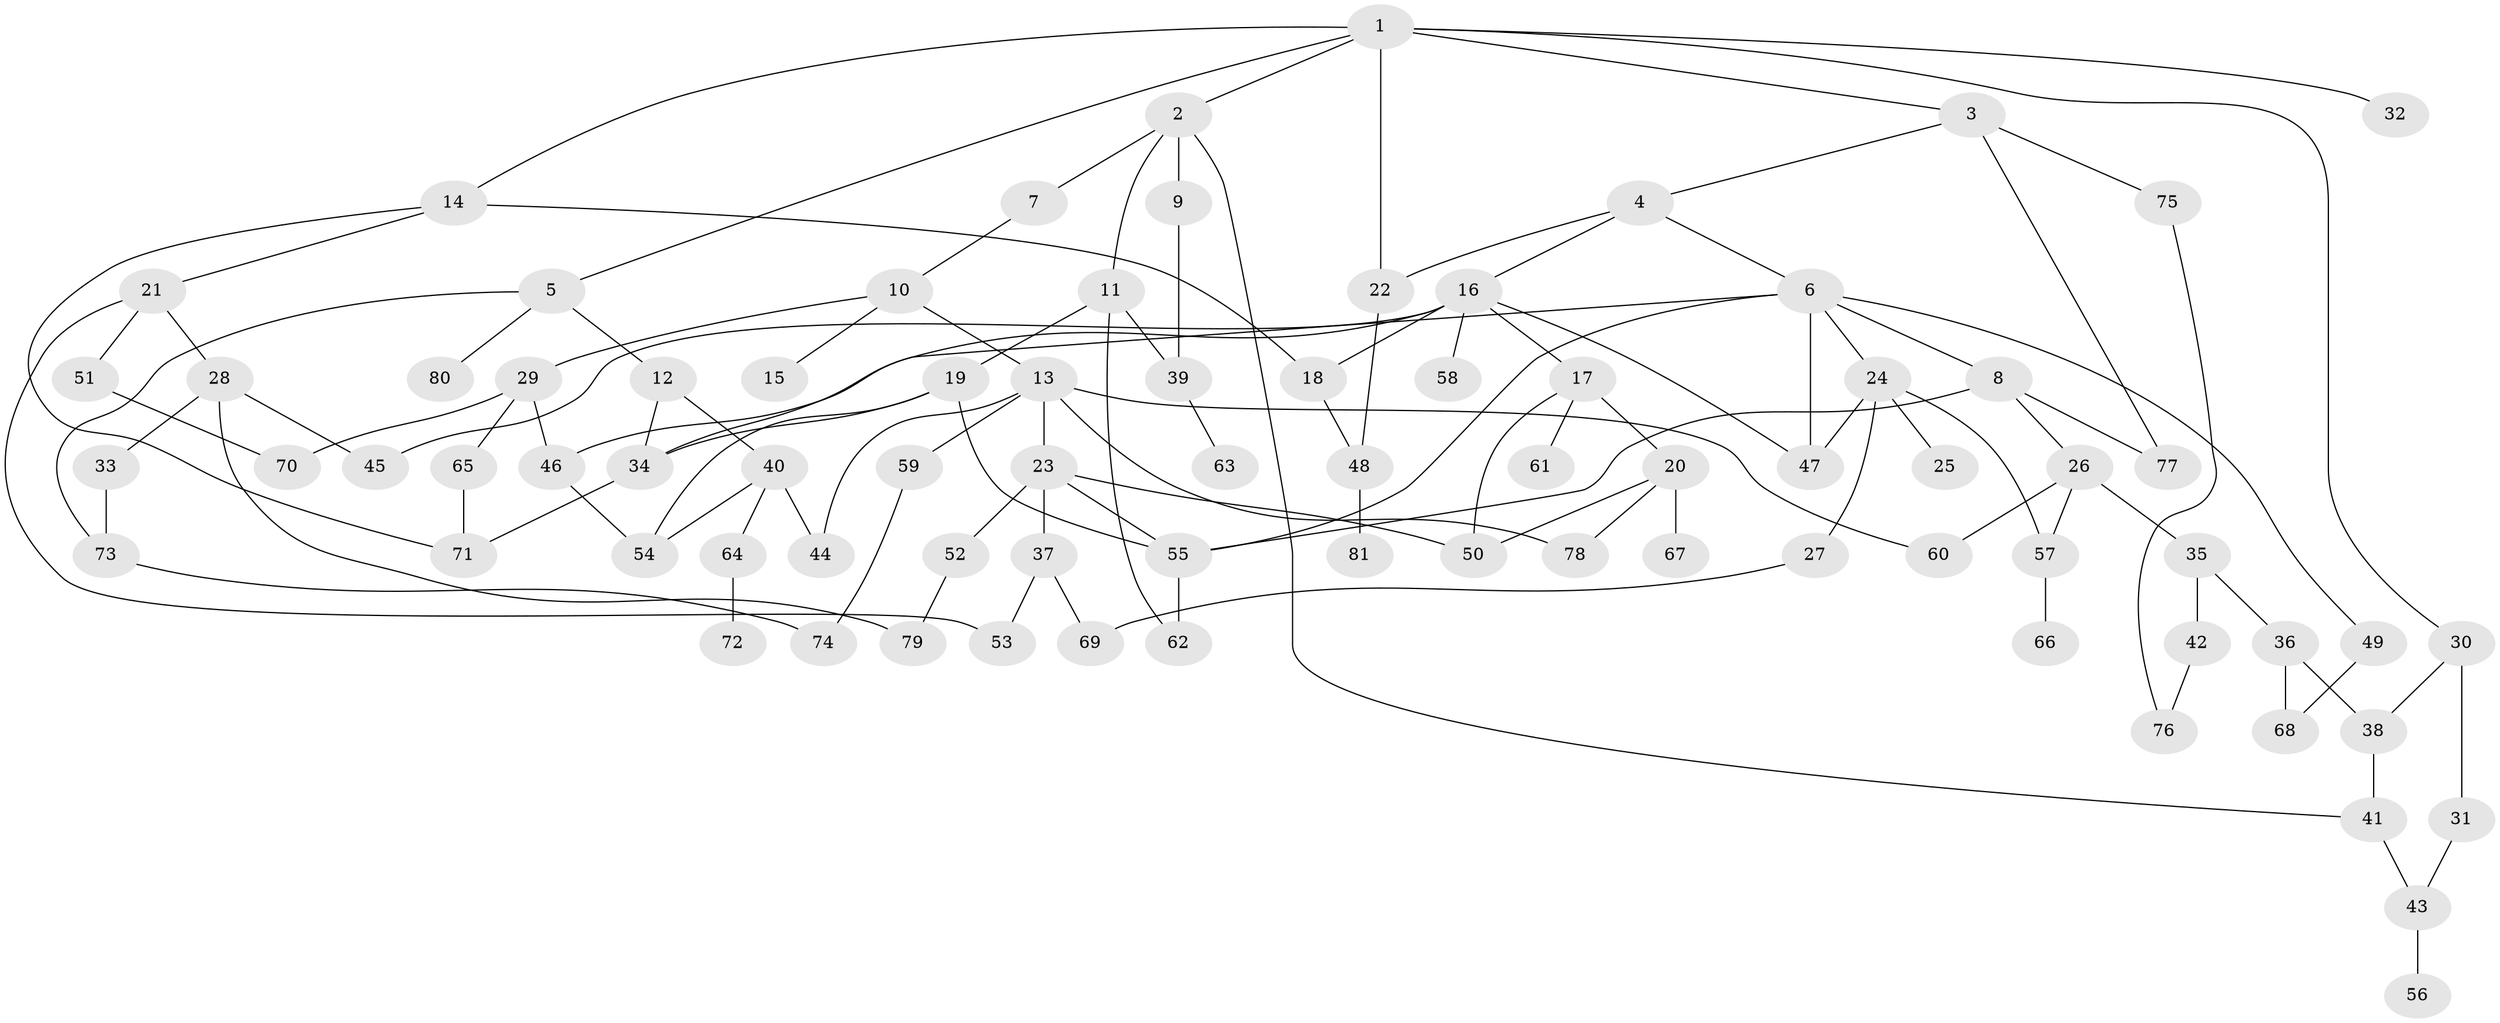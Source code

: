 // coarse degree distribution, {5: 0.125, 4: 0.1, 1: 0.275, 3: 0.075, 2: 0.3, 7: 0.025, 6: 0.075, 12: 0.025}
// Generated by graph-tools (version 1.1) at 2025/45/03/04/25 21:45:30]
// undirected, 81 vertices, 116 edges
graph export_dot {
graph [start="1"]
  node [color=gray90,style=filled];
  1;
  2;
  3;
  4;
  5;
  6;
  7;
  8;
  9;
  10;
  11;
  12;
  13;
  14;
  15;
  16;
  17;
  18;
  19;
  20;
  21;
  22;
  23;
  24;
  25;
  26;
  27;
  28;
  29;
  30;
  31;
  32;
  33;
  34;
  35;
  36;
  37;
  38;
  39;
  40;
  41;
  42;
  43;
  44;
  45;
  46;
  47;
  48;
  49;
  50;
  51;
  52;
  53;
  54;
  55;
  56;
  57;
  58;
  59;
  60;
  61;
  62;
  63;
  64;
  65;
  66;
  67;
  68;
  69;
  70;
  71;
  72;
  73;
  74;
  75;
  76;
  77;
  78;
  79;
  80;
  81;
  1 -- 2;
  1 -- 3;
  1 -- 5;
  1 -- 14;
  1 -- 22;
  1 -- 30;
  1 -- 32;
  2 -- 7;
  2 -- 9;
  2 -- 11;
  2 -- 41;
  3 -- 4;
  3 -- 75;
  3 -- 77;
  4 -- 6;
  4 -- 16;
  4 -- 22;
  5 -- 12;
  5 -- 73;
  5 -- 80;
  6 -- 8;
  6 -- 24;
  6 -- 49;
  6 -- 47;
  6 -- 55;
  6 -- 46;
  7 -- 10;
  8 -- 26;
  8 -- 77;
  8 -- 55;
  9 -- 39;
  10 -- 13;
  10 -- 15;
  10 -- 29;
  11 -- 19;
  11 -- 39;
  11 -- 62;
  12 -- 40;
  12 -- 34;
  13 -- 23;
  13 -- 44;
  13 -- 59;
  13 -- 60;
  13 -- 78;
  14 -- 18;
  14 -- 21;
  14 -- 71;
  16 -- 17;
  16 -- 58;
  16 -- 47;
  16 -- 34;
  16 -- 45;
  16 -- 18;
  17 -- 20;
  17 -- 50;
  17 -- 61;
  18 -- 48;
  19 -- 34;
  19 -- 54;
  19 -- 55;
  20 -- 67;
  20 -- 78;
  20 -- 50;
  21 -- 28;
  21 -- 51;
  21 -- 53;
  22 -- 48;
  23 -- 37;
  23 -- 52;
  23 -- 50;
  23 -- 55;
  24 -- 25;
  24 -- 27;
  24 -- 47;
  24 -- 57;
  26 -- 35;
  26 -- 57;
  26 -- 60;
  27 -- 69;
  28 -- 33;
  28 -- 45;
  28 -- 79;
  29 -- 46;
  29 -- 65;
  29 -- 70;
  30 -- 31;
  30 -- 38;
  31 -- 43;
  33 -- 73;
  34 -- 71;
  35 -- 36;
  35 -- 42;
  36 -- 38;
  36 -- 68;
  37 -- 53;
  37 -- 69;
  38 -- 41;
  39 -- 63;
  40 -- 64;
  40 -- 44;
  40 -- 54;
  41 -- 43;
  42 -- 76;
  43 -- 56;
  46 -- 54;
  48 -- 81;
  49 -- 68;
  51 -- 70;
  52 -- 79;
  55 -- 62;
  57 -- 66;
  59 -- 74;
  64 -- 72;
  65 -- 71;
  73 -- 74;
  75 -- 76;
}
